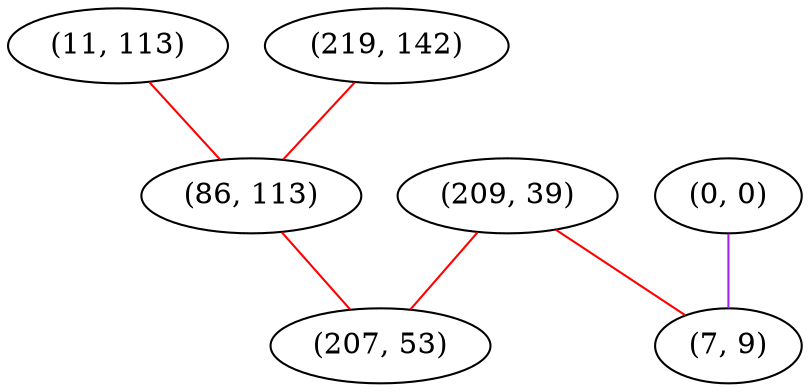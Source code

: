graph "" {
"(11, 113)";
"(219, 142)";
"(209, 39)";
"(86, 113)";
"(207, 53)";
"(0, 0)";
"(7, 9)";
"(11, 113)" -- "(86, 113)"  [color=red, key=0, weight=1];
"(219, 142)" -- "(86, 113)"  [color=red, key=0, weight=1];
"(209, 39)" -- "(207, 53)"  [color=red, key=0, weight=1];
"(209, 39)" -- "(7, 9)"  [color=red, key=0, weight=1];
"(86, 113)" -- "(207, 53)"  [color=red, key=0, weight=1];
"(0, 0)" -- "(7, 9)"  [color=purple, key=0, weight=4];
}

